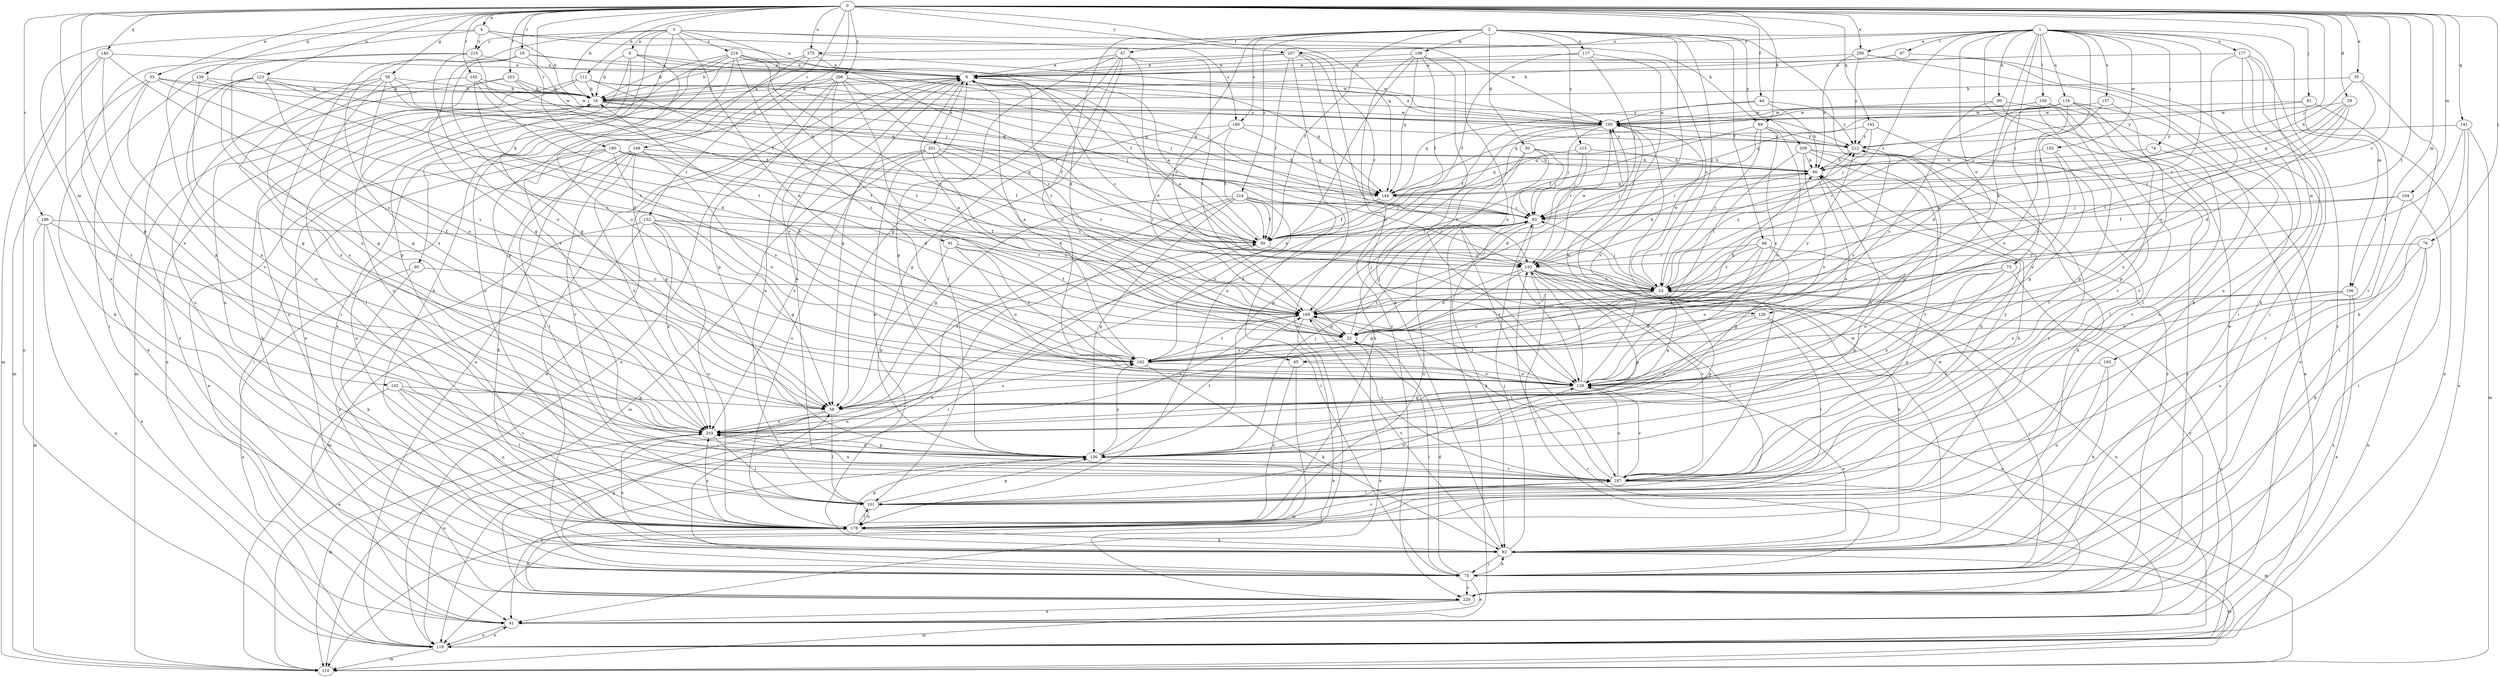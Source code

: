 strict digraph  {
0;
1;
2;
3;
4;
6;
8;
16;
18;
24;
29;
30;
32;
33;
35;
41;
44;
47;
48;
50;
56;
58;
60;
65;
66;
73;
74;
75;
76;
81;
83;
89;
90;
91;
92;
97;
100;
101;
102;
104;
106;
108;
110;
112;
116;
117;
119;
123;
126;
128;
136;
138;
140;
141;
142;
144;
145;
148;
152;
153;
157;
160;
162;
163;
169;
175;
177;
178;
180;
186;
187;
192;
193;
195;
200;
201;
203;
206;
207;
209;
210;
212;
214;
215;
219;
220;
0 -> 4  [label=a];
0 -> 16  [label=b];
0 -> 18  [label=c];
0 -> 24  [label=c];
0 -> 29  [label=d];
0 -> 33  [label=e];
0 -> 35  [label=e];
0 -> 44  [label=f];
0 -> 56  [label=g];
0 -> 76  [label=j];
0 -> 81  [label=j];
0 -> 83  [label=j];
0 -> 89  [label=k];
0 -> 102  [label=m];
0 -> 104  [label=m];
0 -> 106  [label=m];
0 -> 112  [label=n];
0 -> 123  [label=o];
0 -> 136  [label=p];
0 -> 138  [label=q];
0 -> 140  [label=q];
0 -> 141  [label=q];
0 -> 142  [label=q];
0 -> 144  [label=q];
0 -> 145  [label=r];
0 -> 148  [label=r];
0 -> 152  [label=r];
0 -> 163  [label=t];
0 -> 169  [label=t];
0 -> 175  [label=u];
0 -> 180  [label=v];
0 -> 186  [label=v];
0 -> 200  [label=x];
0 -> 206  [label=y];
0 -> 207  [label=y];
1 -> 24  [label=c];
1 -> 41  [label=e];
1 -> 60  [label=h];
1 -> 65  [label=h];
1 -> 73  [label=i];
1 -> 74  [label=i];
1 -> 97  [label=l];
1 -> 100  [label=l];
1 -> 106  [label=m];
1 -> 116  [label=n];
1 -> 126  [label=o];
1 -> 153  [label=r];
1 -> 157  [label=s];
1 -> 169  [label=t];
1 -> 175  [label=u];
1 -> 177  [label=u];
1 -> 192  [label=w];
1 -> 193  [label=w];
1 -> 200  [label=x];
1 -> 207  [label=y];
2 -> 24  [label=c];
2 -> 30  [label=d];
2 -> 32  [label=d];
2 -> 47  [label=f];
2 -> 48  [label=f];
2 -> 50  [label=f];
2 -> 108  [label=m];
2 -> 117  [label=n];
2 -> 126  [label=o];
2 -> 128  [label=o];
2 -> 160  [label=s];
2 -> 187  [label=v];
2 -> 209  [label=y];
2 -> 214  [label=z];
2 -> 215  [label=z];
3 -> 6  [label=a];
3 -> 65  [label=h];
3 -> 89  [label=k];
3 -> 90  [label=k];
3 -> 91  [label=k];
3 -> 92  [label=k];
3 -> 160  [label=s];
3 -> 178  [label=u];
3 -> 210  [label=y];
3 -> 219  [label=z];
4 -> 8  [label=a];
4 -> 16  [label=b];
4 -> 178  [label=u];
4 -> 187  [label=v];
4 -> 195  [label=w];
4 -> 210  [label=y];
6 -> 8  [label=a];
6 -> 16  [label=b];
6 -> 83  [label=j];
6 -> 128  [label=o];
6 -> 136  [label=p];
6 -> 178  [label=u];
8 -> 16  [label=b];
8 -> 24  [label=c];
8 -> 58  [label=g];
8 -> 119  [label=n];
8 -> 144  [label=q];
8 -> 169  [label=t];
8 -> 201  [label=x];
16 -> 8  [label=a];
16 -> 50  [label=f];
16 -> 83  [label=j];
16 -> 101  [label=l];
16 -> 178  [label=u];
16 -> 195  [label=w];
18 -> 8  [label=a];
18 -> 58  [label=g];
18 -> 83  [label=j];
18 -> 162  [label=s];
18 -> 195  [label=w];
18 -> 203  [label=x];
24 -> 8  [label=a];
24 -> 58  [label=g];
24 -> 75  [label=i];
24 -> 83  [label=j];
24 -> 136  [label=p];
24 -> 162  [label=s];
24 -> 169  [label=t];
24 -> 195  [label=w];
24 -> 212  [label=y];
29 -> 32  [label=d];
29 -> 83  [label=j];
29 -> 144  [label=q];
29 -> 169  [label=t];
29 -> 195  [label=w];
30 -> 66  [label=h];
30 -> 83  [label=j];
30 -> 136  [label=p];
30 -> 178  [label=u];
30 -> 187  [label=v];
32 -> 8  [label=a];
32 -> 41  [label=e];
32 -> 66  [label=h];
32 -> 75  [label=i];
32 -> 83  [label=j];
32 -> 162  [label=s];
32 -> 212  [label=y];
33 -> 16  [label=b];
33 -> 32  [label=d];
33 -> 92  [label=k];
33 -> 110  [label=m];
33 -> 195  [label=w];
33 -> 203  [label=x];
35 -> 16  [label=b];
35 -> 24  [label=c];
35 -> 66  [label=h];
35 -> 92  [label=k];
41 -> 83  [label=j];
41 -> 119  [label=n];
44 -> 66  [label=h];
44 -> 144  [label=q];
44 -> 195  [label=w];
44 -> 212  [label=y];
47 -> 8  [label=a];
47 -> 32  [label=d];
47 -> 58  [label=g];
47 -> 101  [label=l];
47 -> 128  [label=o];
47 -> 136  [label=p];
47 -> 169  [label=t];
48 -> 24  [label=c];
48 -> 58  [label=g];
48 -> 128  [label=o];
48 -> 136  [label=p];
48 -> 153  [label=r];
48 -> 162  [label=s];
50 -> 8  [label=a];
50 -> 75  [label=i];
50 -> 153  [label=r];
56 -> 16  [label=b];
56 -> 50  [label=f];
56 -> 58  [label=g];
56 -> 128  [label=o];
56 -> 144  [label=q];
56 -> 178  [label=u];
56 -> 203  [label=x];
58 -> 50  [label=f];
58 -> 101  [label=l];
58 -> 119  [label=n];
58 -> 162  [label=s];
58 -> 203  [label=x];
60 -> 41  [label=e];
60 -> 119  [label=n];
60 -> 162  [label=s];
60 -> 195  [label=w];
65 -> 110  [label=m];
65 -> 128  [label=o];
65 -> 178  [label=u];
66 -> 83  [label=j];
66 -> 128  [label=o];
66 -> 144  [label=q];
73 -> 24  [label=c];
73 -> 128  [label=o];
73 -> 136  [label=p];
73 -> 203  [label=x];
73 -> 220  [label=z];
74 -> 66  [label=h];
74 -> 187  [label=v];
75 -> 16  [label=b];
75 -> 32  [label=d];
75 -> 41  [label=e];
75 -> 58  [label=g];
75 -> 92  [label=k];
75 -> 220  [label=z];
76 -> 92  [label=k];
76 -> 119  [label=n];
76 -> 153  [label=r];
76 -> 178  [label=u];
81 -> 119  [label=n];
81 -> 187  [label=v];
81 -> 195  [label=w];
81 -> 212  [label=y];
83 -> 50  [label=f];
83 -> 92  [label=k];
83 -> 128  [label=o];
83 -> 178  [label=u];
89 -> 24  [label=c];
89 -> 50  [label=f];
89 -> 128  [label=o];
89 -> 153  [label=r];
89 -> 162  [label=s];
89 -> 212  [label=y];
90 -> 24  [label=c];
90 -> 92  [label=k];
90 -> 119  [label=n];
91 -> 128  [label=o];
91 -> 136  [label=p];
91 -> 153  [label=r];
91 -> 162  [label=s];
91 -> 169  [label=t];
92 -> 8  [label=a];
92 -> 75  [label=i];
92 -> 83  [label=j];
92 -> 110  [label=m];
92 -> 128  [label=o];
92 -> 169  [label=t];
92 -> 195  [label=w];
92 -> 203  [label=x];
97 -> 8  [label=a];
97 -> 16  [label=b];
97 -> 75  [label=i];
100 -> 101  [label=l];
100 -> 136  [label=p];
100 -> 144  [label=q];
100 -> 187  [label=v];
100 -> 195  [label=w];
101 -> 8  [label=a];
101 -> 66  [label=h];
101 -> 128  [label=o];
101 -> 136  [label=p];
101 -> 178  [label=u];
102 -> 41  [label=e];
102 -> 58  [label=g];
102 -> 101  [label=l];
102 -> 178  [label=u];
102 -> 187  [label=v];
104 -> 50  [label=f];
104 -> 75  [label=i];
104 -> 83  [label=j];
104 -> 187  [label=v];
106 -> 41  [label=e];
106 -> 128  [label=o];
106 -> 162  [label=s];
106 -> 169  [label=t];
106 -> 220  [label=z];
108 -> 8  [label=a];
108 -> 50  [label=f];
108 -> 92  [label=k];
108 -> 128  [label=o];
108 -> 144  [label=q];
108 -> 203  [label=x];
108 -> 220  [label=z];
110 -> 8  [label=a];
110 -> 153  [label=r];
112 -> 16  [label=b];
112 -> 83  [label=j];
112 -> 110  [label=m];
112 -> 119  [label=n];
112 -> 144  [label=q];
112 -> 169  [label=t];
116 -> 24  [label=c];
116 -> 32  [label=d];
116 -> 128  [label=o];
116 -> 136  [label=p];
116 -> 144  [label=q];
116 -> 178  [label=u];
116 -> 187  [label=v];
116 -> 195  [label=w];
117 -> 8  [label=a];
117 -> 24  [label=c];
117 -> 50  [label=f];
117 -> 83  [label=j];
117 -> 169  [label=t];
119 -> 24  [label=c];
119 -> 41  [label=e];
119 -> 110  [label=m];
123 -> 16  [label=b];
123 -> 58  [label=g];
123 -> 144  [label=q];
123 -> 162  [label=s];
123 -> 169  [label=t];
123 -> 203  [label=x];
123 -> 220  [label=z];
126 -> 32  [label=d];
126 -> 41  [label=e];
126 -> 101  [label=l];
126 -> 203  [label=x];
128 -> 58  [label=g];
128 -> 153  [label=r];
128 -> 169  [label=t];
128 -> 187  [label=v];
128 -> 195  [label=w];
136 -> 41  [label=e];
136 -> 83  [label=j];
136 -> 162  [label=s];
136 -> 169  [label=t];
136 -> 187  [label=v];
136 -> 203  [label=x];
138 -> 16  [label=b];
138 -> 58  [label=g];
138 -> 75  [label=i];
138 -> 169  [label=t];
140 -> 8  [label=a];
140 -> 110  [label=m];
140 -> 119  [label=n];
140 -> 162  [label=s];
140 -> 203  [label=x];
141 -> 75  [label=i];
141 -> 110  [label=m];
141 -> 119  [label=n];
141 -> 169  [label=t];
141 -> 212  [label=y];
142 -> 83  [label=j];
142 -> 101  [label=l];
142 -> 144  [label=q];
142 -> 212  [label=y];
144 -> 50  [label=f];
144 -> 83  [label=j];
145 -> 16  [label=b];
145 -> 32  [label=d];
145 -> 153  [label=r];
145 -> 203  [label=x];
145 -> 212  [label=y];
148 -> 32  [label=d];
148 -> 58  [label=g];
148 -> 66  [label=h];
148 -> 92  [label=k];
148 -> 101  [label=l];
148 -> 128  [label=o];
148 -> 187  [label=v];
148 -> 203  [label=x];
152 -> 24  [label=c];
152 -> 50  [label=f];
152 -> 58  [label=g];
152 -> 110  [label=m];
152 -> 178  [label=u];
152 -> 203  [label=x];
152 -> 220  [label=z];
153 -> 24  [label=c];
153 -> 32  [label=d];
153 -> 58  [label=g];
153 -> 66  [label=h];
153 -> 75  [label=i];
153 -> 92  [label=k];
153 -> 101  [label=l];
153 -> 119  [label=n];
153 -> 136  [label=p];
153 -> 187  [label=v];
153 -> 195  [label=w];
157 -> 162  [label=s];
157 -> 195  [label=w];
157 -> 203  [label=x];
160 -> 50  [label=f];
160 -> 58  [label=g];
160 -> 144  [label=q];
160 -> 169  [label=t];
160 -> 212  [label=y];
162 -> 8  [label=a];
162 -> 16  [label=b];
162 -> 92  [label=k];
162 -> 128  [label=o];
162 -> 169  [label=t];
163 -> 16  [label=b];
163 -> 41  [label=e];
163 -> 169  [label=t];
163 -> 178  [label=u];
163 -> 195  [label=w];
169 -> 32  [label=d];
169 -> 83  [label=j];
169 -> 119  [label=n];
169 -> 187  [label=v];
169 -> 203  [label=x];
175 -> 8  [label=a];
175 -> 136  [label=p];
175 -> 178  [label=u];
175 -> 195  [label=w];
175 -> 203  [label=x];
177 -> 8  [label=a];
177 -> 75  [label=i];
177 -> 92  [label=k];
177 -> 128  [label=o];
177 -> 178  [label=u];
177 -> 220  [label=z];
178 -> 92  [label=k];
178 -> 101  [label=l];
178 -> 136  [label=p];
178 -> 187  [label=v];
178 -> 203  [label=x];
178 -> 212  [label=y];
180 -> 41  [label=e];
180 -> 50  [label=f];
180 -> 66  [label=h];
180 -> 75  [label=i];
180 -> 144  [label=q];
180 -> 162  [label=s];
180 -> 178  [label=u];
186 -> 41  [label=e];
186 -> 50  [label=f];
186 -> 110  [label=m];
186 -> 119  [label=n];
186 -> 203  [label=x];
187 -> 8  [label=a];
187 -> 66  [label=h];
187 -> 101  [label=l];
187 -> 110  [label=m];
187 -> 128  [label=o];
187 -> 169  [label=t];
187 -> 203  [label=x];
187 -> 212  [label=y];
192 -> 58  [label=g];
192 -> 66  [label=h];
192 -> 128  [label=o];
193 -> 92  [label=k];
193 -> 128  [label=o];
193 -> 178  [label=u];
195 -> 8  [label=a];
195 -> 50  [label=f];
195 -> 83  [label=j];
195 -> 153  [label=r];
195 -> 169  [label=t];
195 -> 203  [label=x];
195 -> 212  [label=y];
200 -> 8  [label=a];
200 -> 66  [label=h];
200 -> 75  [label=i];
200 -> 92  [label=k];
200 -> 212  [label=y];
201 -> 24  [label=c];
201 -> 32  [label=d];
201 -> 66  [label=h];
201 -> 110  [label=m];
201 -> 169  [label=t];
201 -> 178  [label=u];
201 -> 203  [label=x];
203 -> 66  [label=h];
203 -> 101  [label=l];
203 -> 110  [label=m];
203 -> 136  [label=p];
206 -> 16  [label=b];
206 -> 24  [label=c];
206 -> 75  [label=i];
206 -> 119  [label=n];
206 -> 128  [label=o];
206 -> 136  [label=p];
206 -> 144  [label=q];
206 -> 162  [label=s];
206 -> 212  [label=y];
207 -> 8  [label=a];
207 -> 16  [label=b];
207 -> 50  [label=f];
207 -> 128  [label=o];
207 -> 153  [label=r];
207 -> 178  [label=u];
207 -> 220  [label=z];
209 -> 66  [label=h];
209 -> 92  [label=k];
209 -> 128  [label=o];
209 -> 169  [label=t];
209 -> 187  [label=v];
209 -> 220  [label=z];
210 -> 8  [label=a];
210 -> 50  [label=f];
210 -> 128  [label=o];
210 -> 187  [label=v];
210 -> 203  [label=x];
212 -> 66  [label=h];
212 -> 162  [label=s];
214 -> 50  [label=f];
214 -> 58  [label=g];
214 -> 75  [label=i];
214 -> 83  [label=j];
214 -> 119  [label=n];
214 -> 136  [label=p];
214 -> 153  [label=r];
214 -> 162  [label=s];
214 -> 220  [label=z];
215 -> 32  [label=d];
215 -> 66  [label=h];
215 -> 83  [label=j];
215 -> 144  [label=q];
219 -> 8  [label=a];
219 -> 16  [label=b];
219 -> 41  [label=e];
219 -> 50  [label=f];
219 -> 58  [label=g];
219 -> 75  [label=i];
219 -> 153  [label=r];
219 -> 162  [label=s];
219 -> 169  [label=t];
220 -> 41  [label=e];
220 -> 110  [label=m];
220 -> 178  [label=u];
220 -> 195  [label=w];
220 -> 212  [label=y];
}
